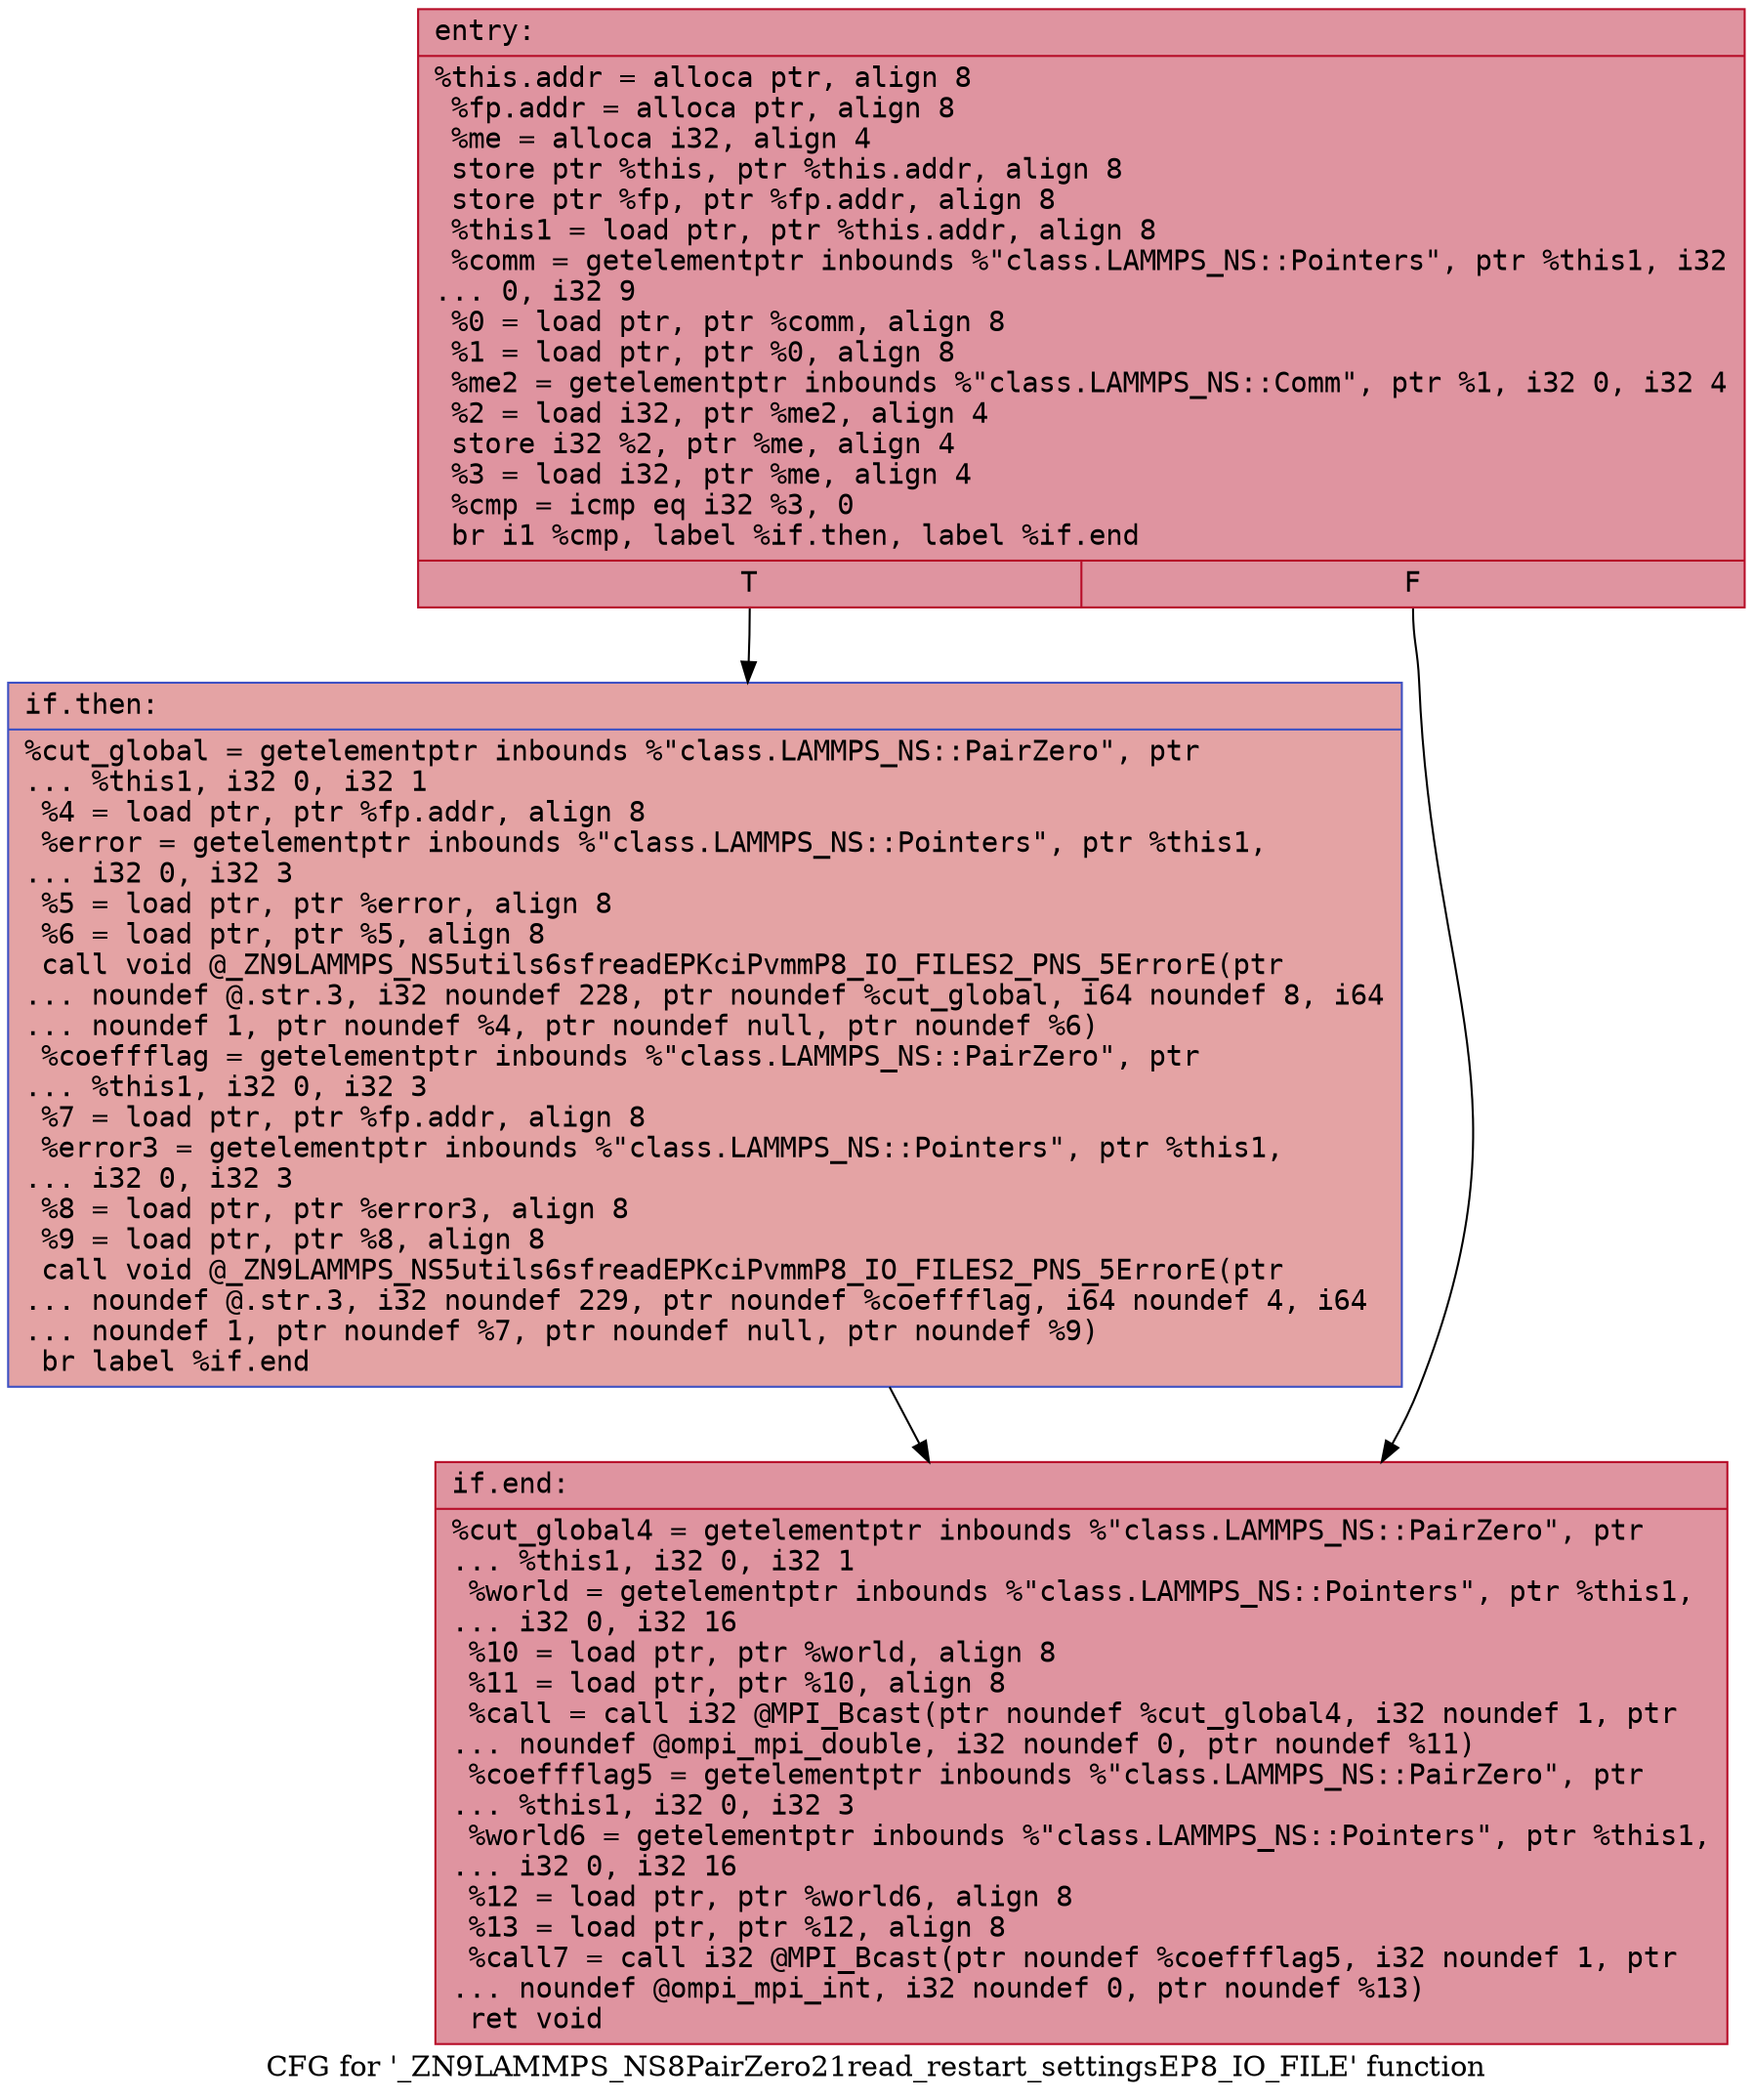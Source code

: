 digraph "CFG for '_ZN9LAMMPS_NS8PairZero21read_restart_settingsEP8_IO_FILE' function" {
	label="CFG for '_ZN9LAMMPS_NS8PairZero21read_restart_settingsEP8_IO_FILE' function";

	Node0x55f528d848e0 [shape=record,color="#b70d28ff", style=filled, fillcolor="#b70d2870" fontname="Courier",label="{entry:\l|  %this.addr = alloca ptr, align 8\l  %fp.addr = alloca ptr, align 8\l  %me = alloca i32, align 4\l  store ptr %this, ptr %this.addr, align 8\l  store ptr %fp, ptr %fp.addr, align 8\l  %this1 = load ptr, ptr %this.addr, align 8\l  %comm = getelementptr inbounds %\"class.LAMMPS_NS::Pointers\", ptr %this1, i32\l... 0, i32 9\l  %0 = load ptr, ptr %comm, align 8\l  %1 = load ptr, ptr %0, align 8\l  %me2 = getelementptr inbounds %\"class.LAMMPS_NS::Comm\", ptr %1, i32 0, i32 4\l  %2 = load i32, ptr %me2, align 4\l  store i32 %2, ptr %me, align 4\l  %3 = load i32, ptr %me, align 4\l  %cmp = icmp eq i32 %3, 0\l  br i1 %cmp, label %if.then, label %if.end\l|{<s0>T|<s1>F}}"];
	Node0x55f528d848e0:s0 -> Node0x55f528d85360[tooltip="entry -> if.then\nProbability 37.50%" ];
	Node0x55f528d848e0:s1 -> Node0x55f528d853d0[tooltip="entry -> if.end\nProbability 62.50%" ];
	Node0x55f528d85360 [shape=record,color="#3d50c3ff", style=filled, fillcolor="#c32e3170" fontname="Courier",label="{if.then:\l|  %cut_global = getelementptr inbounds %\"class.LAMMPS_NS::PairZero\", ptr\l... %this1, i32 0, i32 1\l  %4 = load ptr, ptr %fp.addr, align 8\l  %error = getelementptr inbounds %\"class.LAMMPS_NS::Pointers\", ptr %this1,\l... i32 0, i32 3\l  %5 = load ptr, ptr %error, align 8\l  %6 = load ptr, ptr %5, align 8\l  call void @_ZN9LAMMPS_NS5utils6sfreadEPKciPvmmP8_IO_FILES2_PNS_5ErrorE(ptr\l... noundef @.str.3, i32 noundef 228, ptr noundef %cut_global, i64 noundef 8, i64\l... noundef 1, ptr noundef %4, ptr noundef null, ptr noundef %6)\l  %coeffflag = getelementptr inbounds %\"class.LAMMPS_NS::PairZero\", ptr\l... %this1, i32 0, i32 3\l  %7 = load ptr, ptr %fp.addr, align 8\l  %error3 = getelementptr inbounds %\"class.LAMMPS_NS::Pointers\", ptr %this1,\l... i32 0, i32 3\l  %8 = load ptr, ptr %error3, align 8\l  %9 = load ptr, ptr %8, align 8\l  call void @_ZN9LAMMPS_NS5utils6sfreadEPKciPvmmP8_IO_FILES2_PNS_5ErrorE(ptr\l... noundef @.str.3, i32 noundef 229, ptr noundef %coeffflag, i64 noundef 4, i64\l... noundef 1, ptr noundef %7, ptr noundef null, ptr noundef %9)\l  br label %if.end\l}"];
	Node0x55f528d85360 -> Node0x55f528d853d0[tooltip="if.then -> if.end\nProbability 100.00%" ];
	Node0x55f528d853d0 [shape=record,color="#b70d28ff", style=filled, fillcolor="#b70d2870" fontname="Courier",label="{if.end:\l|  %cut_global4 = getelementptr inbounds %\"class.LAMMPS_NS::PairZero\", ptr\l... %this1, i32 0, i32 1\l  %world = getelementptr inbounds %\"class.LAMMPS_NS::Pointers\", ptr %this1,\l... i32 0, i32 16\l  %10 = load ptr, ptr %world, align 8\l  %11 = load ptr, ptr %10, align 8\l  %call = call i32 @MPI_Bcast(ptr noundef %cut_global4, i32 noundef 1, ptr\l... noundef @ompi_mpi_double, i32 noundef 0, ptr noundef %11)\l  %coeffflag5 = getelementptr inbounds %\"class.LAMMPS_NS::PairZero\", ptr\l... %this1, i32 0, i32 3\l  %world6 = getelementptr inbounds %\"class.LAMMPS_NS::Pointers\", ptr %this1,\l... i32 0, i32 16\l  %12 = load ptr, ptr %world6, align 8\l  %13 = load ptr, ptr %12, align 8\l  %call7 = call i32 @MPI_Bcast(ptr noundef %coeffflag5, i32 noundef 1, ptr\l... noundef @ompi_mpi_int, i32 noundef 0, ptr noundef %13)\l  ret void\l}"];
}
